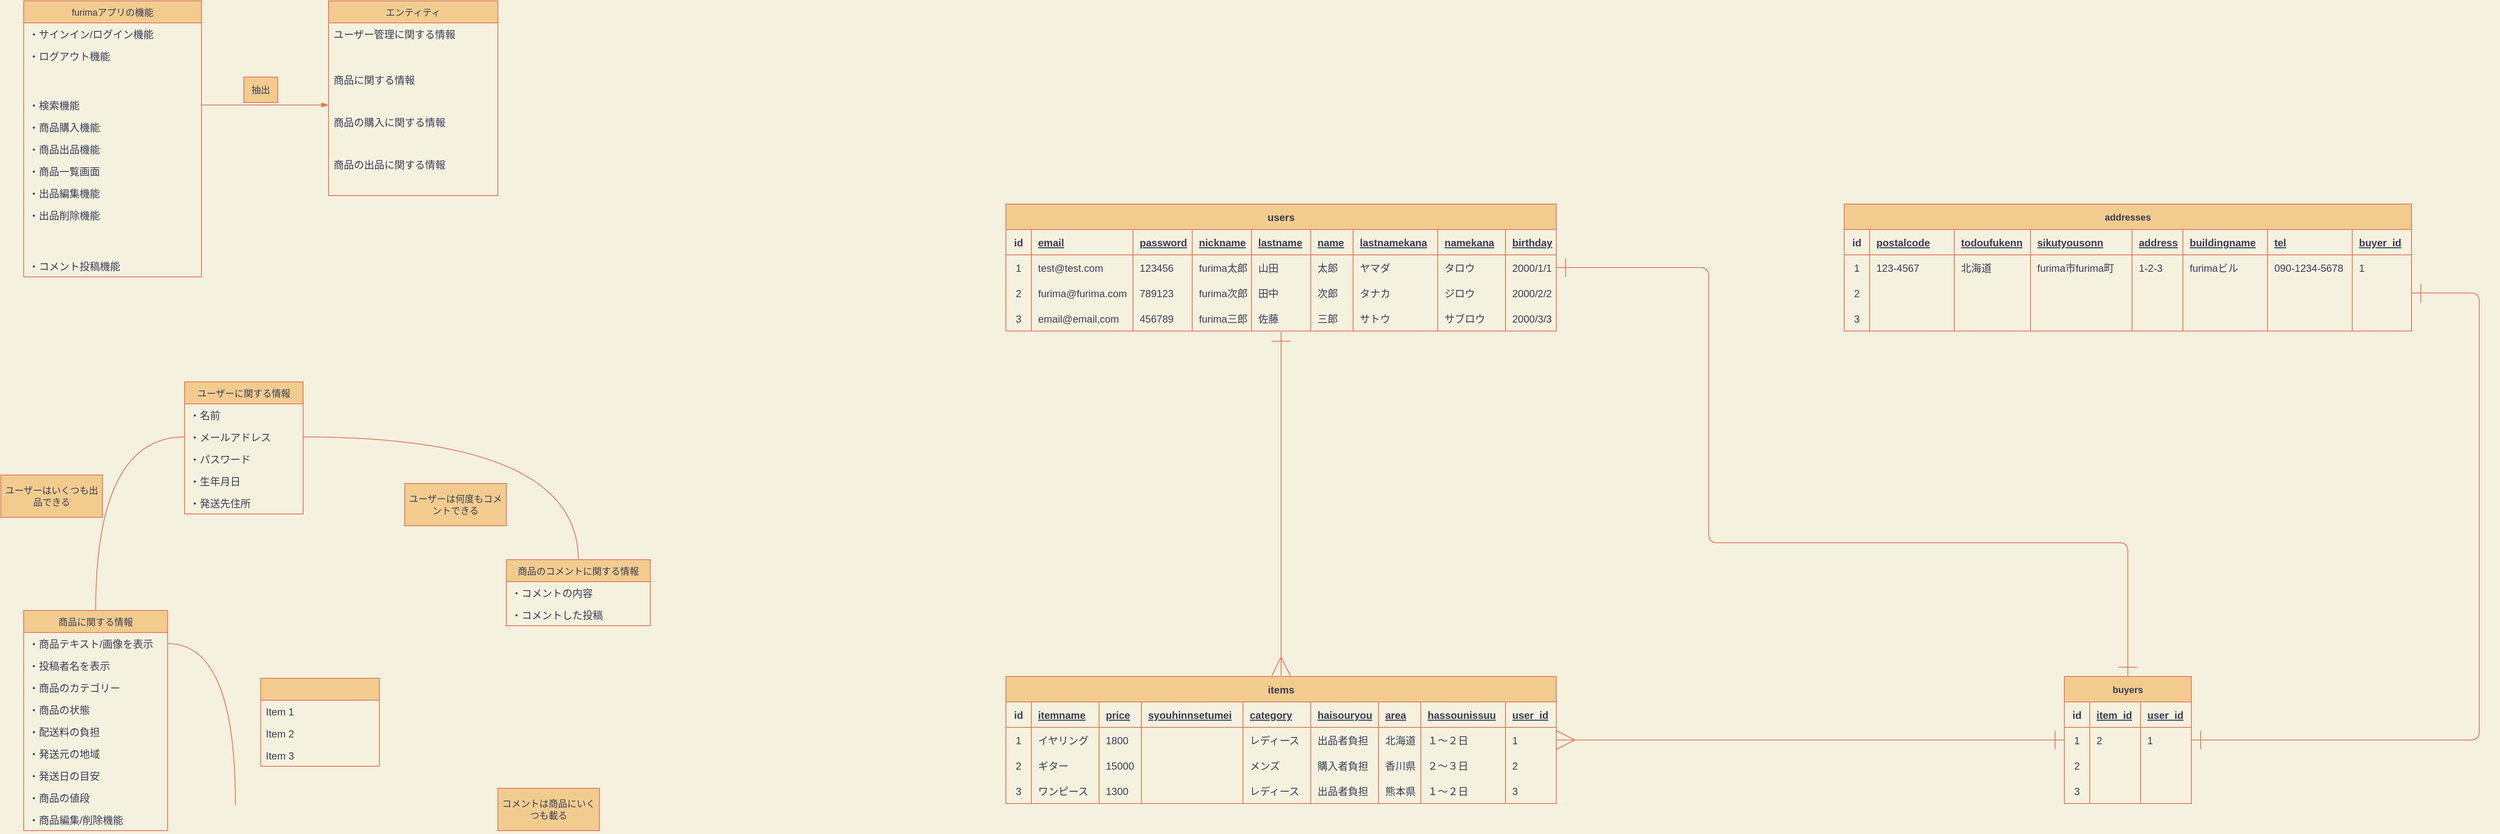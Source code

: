 <mxfile>
    <diagram id="GMYOWdjyb1xjXfim3LQC" name="ページ1">
        <mxGraphModel dx="3269" dy="1433" grid="1" gridSize="10" guides="1" tooltips="1" connect="1" arrows="1" fold="1" page="1" pageScale="1" pageWidth="827" pageHeight="1169" background="#F4F1DE" math="0" shadow="0">
            <root>
                <mxCell id="0"/>
                <mxCell id="1" parent="0"/>
                <mxCell id="230" style="edgeStyle=orthogonalEdgeStyle;rounded=0;orthogonalLoop=1;jettySize=auto;html=1;exitX=0.5;exitY=1;exitDx=0;exitDy=0;entryX=0.5;entryY=0;entryDx=0;entryDy=0;fontColor=#393C56;endArrow=ERmany;endFill=0;startArrow=ERone;startFill=0;endSize=20;startSize=20;strokeColor=#E07A5F;labelBackgroundColor=#F4F1DE;" edge="1" parent="1" source="27" target="77">
                    <mxGeometry relative="1" as="geometry"/>
                </mxCell>
                <mxCell id="27" value="users" style="shape=table;startSize=30;container=1;collapsible=1;childLayout=tableLayout;fixedRows=1;rowLines=0;fontStyle=1;align=center;resizeLast=1;strokeWidth=1;perimeterSpacing=1;rounded=0;shadow=0;sketch=0;fillColor=#F2CC8F;strokeColor=#E07A5F;fontColor=#393C56;" parent="1" vertex="1">
                    <mxGeometry x="360" y="280" width="650" height="150" as="geometry">
                        <mxRectangle x="20" y="70" width="60" height="30" as="alternateBounds"/>
                    </mxGeometry>
                </mxCell>
                <mxCell id="28" value="" style="shape=partialRectangle;collapsible=0;dropTarget=0;pointerEvents=0;fillColor=none;top=0;left=0;bottom=1;right=0;points=[[0,0.5],[1,0.5]];portConstraint=eastwest;strokeColor=#E07A5F;fontColor=#393C56;" parent="27" vertex="1">
                    <mxGeometry y="30" width="650" height="30" as="geometry"/>
                </mxCell>
                <mxCell id="29" value="id" style="shape=partialRectangle;connectable=0;fillColor=none;top=0;left=0;bottom=0;right=0;fontStyle=1;overflow=hidden;strokeColor=#E07A5F;fontColor=#393C56;" parent="28" vertex="1">
                    <mxGeometry width="30" height="30" as="geometry"/>
                </mxCell>
                <mxCell id="30" value="email" style="shape=partialRectangle;connectable=0;fillColor=none;top=0;left=0;bottom=0;right=0;align=left;spacingLeft=6;fontStyle=5;overflow=hidden;strokeColor=#E07A5F;fontColor=#393C56;" parent="28" vertex="1">
                    <mxGeometry x="30" width="120" height="30" as="geometry"/>
                </mxCell>
                <mxCell id="31" value="password" style="shape=partialRectangle;connectable=0;fillColor=none;top=0;left=0;bottom=0;right=0;align=left;spacingLeft=6;fontStyle=5;overflow=hidden;strokeColor=#E07A5F;fontColor=#393C56;" parent="28" vertex="1">
                    <mxGeometry x="150" width="70" height="30" as="geometry"/>
                </mxCell>
                <mxCell id="32" value="nickname" style="shape=partialRectangle;connectable=0;fillColor=none;top=0;left=0;bottom=0;right=0;align=left;spacingLeft=6;fontStyle=5;overflow=hidden;strokeColor=#E07A5F;fontColor=#393C56;" parent="28" vertex="1">
                    <mxGeometry x="220" width="70" height="30" as="geometry"/>
                </mxCell>
                <mxCell id="126" value="lastname" style="shape=partialRectangle;connectable=0;fillColor=none;top=0;left=0;bottom=0;right=0;align=left;spacingLeft=6;fontStyle=5;overflow=hidden;strokeColor=#E07A5F;fontColor=#393C56;" vertex="1" parent="28">
                    <mxGeometry x="290" width="70" height="30" as="geometry"/>
                </mxCell>
                <mxCell id="130" value="name" style="shape=partialRectangle;connectable=0;fillColor=none;top=0;left=0;bottom=0;right=0;align=left;spacingLeft=6;fontStyle=5;overflow=hidden;strokeColor=#E07A5F;fontColor=#393C56;" vertex="1" parent="28">
                    <mxGeometry x="360" width="50" height="30" as="geometry"/>
                </mxCell>
                <mxCell id="134" value="lastnamekana" style="shape=partialRectangle;connectable=0;fillColor=none;top=0;left=0;bottom=0;right=0;align=left;spacingLeft=6;fontStyle=5;overflow=hidden;strokeColor=#E07A5F;fontColor=#393C56;" vertex="1" parent="28">
                    <mxGeometry x="410" width="100" height="30" as="geometry"/>
                </mxCell>
                <mxCell id="138" value="namekana" style="shape=partialRectangle;connectable=0;fillColor=none;top=0;left=0;bottom=0;right=0;align=left;spacingLeft=6;fontStyle=5;overflow=hidden;strokeColor=#E07A5F;fontColor=#393C56;" vertex="1" parent="28">
                    <mxGeometry x="510" width="80" height="30" as="geometry"/>
                </mxCell>
                <mxCell id="142" value="birthday" style="shape=partialRectangle;connectable=0;fillColor=none;top=0;left=0;bottom=0;right=0;align=left;spacingLeft=6;fontStyle=5;overflow=hidden;strokeColor=#E07A5F;fontColor=#393C56;" vertex="1" parent="28">
                    <mxGeometry x="590" width="60" height="30" as="geometry"/>
                </mxCell>
                <mxCell id="33" value="" style="shape=partialRectangle;collapsible=0;dropTarget=0;pointerEvents=0;fillColor=none;top=0;left=0;bottom=0;right=0;points=[[0,0.5],[1,0.5]];portConstraint=eastwest;strokeColor=#E07A5F;fontColor=#393C56;" parent="27" vertex="1">
                    <mxGeometry y="60" width="650" height="30" as="geometry"/>
                </mxCell>
                <mxCell id="34" value="1" style="shape=partialRectangle;connectable=0;fillColor=none;top=0;left=0;bottom=0;right=0;editable=1;overflow=hidden;strokeColor=#E07A5F;fontColor=#393C56;" parent="33" vertex="1">
                    <mxGeometry width="30" height="30" as="geometry"/>
                </mxCell>
                <mxCell id="35" value="test@test.com" style="shape=partialRectangle;connectable=0;fillColor=none;top=0;left=0;bottom=0;right=0;align=left;spacingLeft=6;overflow=hidden;strokeColor=#E07A5F;fontColor=#393C56;" parent="33" vertex="1">
                    <mxGeometry x="30" width="120" height="30" as="geometry"/>
                </mxCell>
                <mxCell id="36" value="123456" style="shape=partialRectangle;connectable=0;fillColor=none;top=0;left=0;bottom=0;right=0;align=left;spacingLeft=6;overflow=hidden;strokeColor=#E07A5F;fontColor=#393C56;" parent="33" vertex="1">
                    <mxGeometry x="150" width="70" height="30" as="geometry"/>
                </mxCell>
                <mxCell id="37" value="furima太郎" style="shape=partialRectangle;connectable=0;fillColor=none;top=0;left=0;bottom=0;right=0;align=left;spacingLeft=6;overflow=hidden;strokeColor=#E07A5F;fontColor=#393C56;" parent="33" vertex="1">
                    <mxGeometry x="220" width="70" height="30" as="geometry"/>
                </mxCell>
                <mxCell id="127" value="山田" style="shape=partialRectangle;connectable=0;fillColor=none;top=0;left=0;bottom=0;right=0;align=left;spacingLeft=6;overflow=hidden;strokeColor=#E07A5F;fontColor=#393C56;" vertex="1" parent="33">
                    <mxGeometry x="290" width="70" height="30" as="geometry"/>
                </mxCell>
                <mxCell id="131" value="太郎" style="shape=partialRectangle;connectable=0;fillColor=none;top=0;left=0;bottom=0;right=0;align=left;spacingLeft=6;overflow=hidden;strokeColor=#E07A5F;fontColor=#393C56;" vertex="1" parent="33">
                    <mxGeometry x="360" width="50" height="30" as="geometry"/>
                </mxCell>
                <mxCell id="135" value="ヤマダ" style="shape=partialRectangle;connectable=0;fillColor=none;top=0;left=0;bottom=0;right=0;align=left;spacingLeft=6;overflow=hidden;strokeColor=#E07A5F;fontColor=#393C56;" vertex="1" parent="33">
                    <mxGeometry x="410" width="100" height="30" as="geometry"/>
                </mxCell>
                <mxCell id="139" value="タロウ" style="shape=partialRectangle;connectable=0;fillColor=none;top=0;left=0;bottom=0;right=0;align=left;spacingLeft=6;overflow=hidden;strokeColor=#E07A5F;fontColor=#393C56;" vertex="1" parent="33">
                    <mxGeometry x="510" width="80" height="30" as="geometry"/>
                </mxCell>
                <mxCell id="143" value="2000/1/1" style="shape=partialRectangle;connectable=0;fillColor=none;top=0;left=0;bottom=0;right=0;align=left;spacingLeft=6;overflow=hidden;strokeColor=#E07A5F;fontColor=#393C56;" vertex="1" parent="33">
                    <mxGeometry x="590" width="60" height="30" as="geometry"/>
                </mxCell>
                <mxCell id="38" value="" style="shape=partialRectangle;collapsible=0;dropTarget=0;pointerEvents=0;fillColor=none;top=0;left=0;bottom=0;right=0;points=[[0,0.5],[1,0.5]];portConstraint=eastwest;strokeColor=#E07A5F;fontColor=#393C56;" parent="27" vertex="1">
                    <mxGeometry y="90" width="650" height="30" as="geometry"/>
                </mxCell>
                <mxCell id="39" value="2" style="shape=partialRectangle;connectable=0;fillColor=none;top=0;left=0;bottom=0;right=0;editable=1;overflow=hidden;strokeColor=#E07A5F;fontColor=#393C56;" parent="38" vertex="1">
                    <mxGeometry width="30" height="30" as="geometry"/>
                </mxCell>
                <mxCell id="40" value="furima@furima.com" style="shape=partialRectangle;connectable=0;fillColor=none;top=0;left=0;bottom=0;right=0;align=left;spacingLeft=6;overflow=hidden;strokeColor=#E07A5F;fontColor=#393C56;" parent="38" vertex="1">
                    <mxGeometry x="30" width="120" height="30" as="geometry"/>
                </mxCell>
                <mxCell id="41" value="789123" style="shape=partialRectangle;connectable=0;fillColor=none;top=0;left=0;bottom=0;right=0;align=left;spacingLeft=6;overflow=hidden;strokeColor=#E07A5F;fontColor=#393C56;" parent="38" vertex="1">
                    <mxGeometry x="150" width="70" height="30" as="geometry"/>
                </mxCell>
                <mxCell id="42" value="furima次郎" style="shape=partialRectangle;connectable=0;fillColor=none;top=0;left=0;bottom=0;right=0;align=left;spacingLeft=6;overflow=hidden;strokeColor=#E07A5F;fontColor=#393C56;" parent="38" vertex="1">
                    <mxGeometry x="220" width="70" height="30" as="geometry"/>
                </mxCell>
                <mxCell id="128" value="田中" style="shape=partialRectangle;connectable=0;fillColor=none;top=0;left=0;bottom=0;right=0;align=left;spacingLeft=6;overflow=hidden;strokeColor=#E07A5F;fontColor=#393C56;" vertex="1" parent="38">
                    <mxGeometry x="290" width="70" height="30" as="geometry"/>
                </mxCell>
                <mxCell id="132" value="次郎" style="shape=partialRectangle;connectable=0;fillColor=none;top=0;left=0;bottom=0;right=0;align=left;spacingLeft=6;overflow=hidden;strokeColor=#E07A5F;fontColor=#393C56;" vertex="1" parent="38">
                    <mxGeometry x="360" width="50" height="30" as="geometry"/>
                </mxCell>
                <mxCell id="136" value="タナカ" style="shape=partialRectangle;connectable=0;fillColor=none;top=0;left=0;bottom=0;right=0;align=left;spacingLeft=6;overflow=hidden;strokeColor=#E07A5F;fontColor=#393C56;" vertex="1" parent="38">
                    <mxGeometry x="410" width="100" height="30" as="geometry"/>
                </mxCell>
                <mxCell id="140" value="ジロウ" style="shape=partialRectangle;connectable=0;fillColor=none;top=0;left=0;bottom=0;right=0;align=left;spacingLeft=6;overflow=hidden;strokeColor=#E07A5F;fontColor=#393C56;" vertex="1" parent="38">
                    <mxGeometry x="510" width="80" height="30" as="geometry"/>
                </mxCell>
                <mxCell id="144" value="2000/2/2" style="shape=partialRectangle;connectable=0;fillColor=none;top=0;left=0;bottom=0;right=0;align=left;spacingLeft=6;overflow=hidden;strokeColor=#E07A5F;fontColor=#393C56;" vertex="1" parent="38">
                    <mxGeometry x="590" width="60" height="30" as="geometry"/>
                </mxCell>
                <mxCell id="43" value="" style="shape=partialRectangle;collapsible=0;dropTarget=0;pointerEvents=0;fillColor=none;top=0;left=0;bottom=0;right=0;points=[[0,0.5],[1,0.5]];portConstraint=eastwest;strokeColor=#E07A5F;fontColor=#393C56;" parent="27" vertex="1">
                    <mxGeometry y="120" width="650" height="30" as="geometry"/>
                </mxCell>
                <mxCell id="44" value="3" style="shape=partialRectangle;connectable=0;fillColor=none;top=0;left=0;bottom=0;right=0;editable=1;overflow=hidden;strokeColor=#E07A5F;fontColor=#393C56;" parent="43" vertex="1">
                    <mxGeometry width="30" height="30" as="geometry"/>
                </mxCell>
                <mxCell id="45" value="email@email,com" style="shape=partialRectangle;connectable=0;fillColor=none;top=0;left=0;bottom=0;right=0;align=left;spacingLeft=6;overflow=hidden;strokeColor=#E07A5F;fontColor=#393C56;" parent="43" vertex="1">
                    <mxGeometry x="30" width="120" height="30" as="geometry"/>
                </mxCell>
                <mxCell id="46" value="456789" style="shape=partialRectangle;connectable=0;fillColor=none;top=0;left=0;bottom=0;right=0;align=left;spacingLeft=6;overflow=hidden;strokeColor=#E07A5F;fontColor=#393C56;" parent="43" vertex="1">
                    <mxGeometry x="150" width="70" height="30" as="geometry"/>
                </mxCell>
                <mxCell id="47" value="furima三郎" style="shape=partialRectangle;connectable=0;fillColor=none;top=0;left=0;bottom=0;right=0;align=left;spacingLeft=6;overflow=hidden;strokeColor=#E07A5F;fontColor=#393C56;" parent="43" vertex="1">
                    <mxGeometry x="220" width="70" height="30" as="geometry"/>
                </mxCell>
                <mxCell id="129" value="佐藤" style="shape=partialRectangle;connectable=0;fillColor=none;top=0;left=0;bottom=0;right=0;align=left;spacingLeft=6;overflow=hidden;strokeColor=#E07A5F;fontColor=#393C56;" vertex="1" parent="43">
                    <mxGeometry x="290" width="70" height="30" as="geometry"/>
                </mxCell>
                <mxCell id="133" value="三郎" style="shape=partialRectangle;connectable=0;fillColor=none;top=0;left=0;bottom=0;right=0;align=left;spacingLeft=6;overflow=hidden;strokeColor=#E07A5F;fontColor=#393C56;" vertex="1" parent="43">
                    <mxGeometry x="360" width="50" height="30" as="geometry"/>
                </mxCell>
                <mxCell id="137" value="サトウ" style="shape=partialRectangle;connectable=0;fillColor=none;top=0;left=0;bottom=0;right=0;align=left;spacingLeft=6;overflow=hidden;strokeColor=#E07A5F;fontColor=#393C56;" vertex="1" parent="43">
                    <mxGeometry x="410" width="100" height="30" as="geometry"/>
                </mxCell>
                <mxCell id="141" value="サブロウ" style="shape=partialRectangle;connectable=0;fillColor=none;top=0;left=0;bottom=0;right=0;align=left;spacingLeft=6;overflow=hidden;strokeColor=#E07A5F;fontColor=#393C56;" vertex="1" parent="43">
                    <mxGeometry x="510" width="80" height="30" as="geometry"/>
                </mxCell>
                <mxCell id="145" value="2000/3/3" style="shape=partialRectangle;connectable=0;fillColor=none;top=0;left=0;bottom=0;right=0;align=left;spacingLeft=6;overflow=hidden;strokeColor=#E07A5F;fontColor=#393C56;" vertex="1" parent="43">
                    <mxGeometry x="590" width="60" height="30" as="geometry"/>
                </mxCell>
                <mxCell id="77" value="items" style="shape=table;startSize=30;container=1;collapsible=1;childLayout=tableLayout;fixedRows=1;rowLines=0;fontStyle=1;align=center;resizeLast=1;strokeWidth=1;perimeterSpacing=1;rounded=0;shadow=0;sketch=0;fillColor=#F2CC8F;strokeColor=#E07A5F;fontColor=#393C56;" parent="1" vertex="1">
                    <mxGeometry x="360" y="838" width="650" height="150" as="geometry">
                        <mxRectangle x="20" y="70" width="60" height="30" as="alternateBounds"/>
                    </mxGeometry>
                </mxCell>
                <mxCell id="78" value="" style="shape=partialRectangle;collapsible=0;dropTarget=0;pointerEvents=0;fillColor=none;top=0;left=0;bottom=1;right=0;points=[[0,0.5],[1,0.5]];portConstraint=eastwest;strokeColor=#E07A5F;fontColor=#393C56;" parent="77" vertex="1">
                    <mxGeometry y="30" width="650" height="30" as="geometry"/>
                </mxCell>
                <mxCell id="79" value="id" style="shape=partialRectangle;connectable=0;fillColor=none;top=0;left=0;bottom=0;right=0;fontStyle=1;overflow=hidden;strokeColor=#E07A5F;fontColor=#393C56;" parent="78" vertex="1">
                    <mxGeometry width="30" height="30" as="geometry"/>
                </mxCell>
                <mxCell id="157" value="itemname" style="shape=partialRectangle;connectable=0;fillColor=none;top=0;left=0;bottom=0;right=0;align=left;spacingLeft=6;fontStyle=5;overflow=hidden;strokeColor=#E07A5F;fontColor=#393C56;" vertex="1" parent="78">
                    <mxGeometry x="30" width="80" height="30" as="geometry"/>
                </mxCell>
                <mxCell id="165" value="price" style="shape=partialRectangle;connectable=0;fillColor=none;top=0;left=0;bottom=0;right=0;align=left;spacingLeft=6;fontStyle=5;overflow=hidden;strokeColor=#E07A5F;fontColor=#393C56;" vertex="1" parent="78">
                    <mxGeometry x="110" width="50" height="30" as="geometry"/>
                </mxCell>
                <mxCell id="169" value="syouhinnsetumei" style="shape=partialRectangle;connectable=0;fillColor=none;top=0;left=0;bottom=0;right=0;align=left;spacingLeft=6;fontStyle=5;overflow=hidden;strokeColor=#E07A5F;fontColor=#393C56;" vertex="1" parent="78">
                    <mxGeometry x="160" width="120" height="30" as="geometry"/>
                </mxCell>
                <mxCell id="80" value="category" style="shape=partialRectangle;connectable=0;fillColor=none;top=0;left=0;bottom=0;right=0;align=left;spacingLeft=6;fontStyle=5;overflow=hidden;strokeColor=#E07A5F;fontColor=#393C56;" parent="78" vertex="1">
                    <mxGeometry x="280" width="80" height="30" as="geometry"/>
                </mxCell>
                <mxCell id="90" value="haisouryou" style="shape=partialRectangle;connectable=0;fillColor=none;top=0;left=0;bottom=0;right=0;align=left;spacingLeft=6;fontStyle=5;overflow=hidden;strokeColor=#E07A5F;fontColor=#393C56;" parent="78" vertex="1">
                    <mxGeometry x="360" width="80" height="30" as="geometry"/>
                </mxCell>
                <mxCell id="94" value="area" style="shape=partialRectangle;connectable=0;fillColor=none;top=0;left=0;bottom=0;right=0;align=left;spacingLeft=6;fontStyle=5;overflow=hidden;strokeColor=#E07A5F;fontColor=#393C56;" parent="78" vertex="1">
                    <mxGeometry x="440" width="50" height="30" as="geometry"/>
                </mxCell>
                <mxCell id="106" value="hassounissuu" style="shape=partialRectangle;connectable=0;fillColor=none;top=0;left=0;bottom=0;right=0;align=left;spacingLeft=6;fontStyle=5;overflow=hidden;strokeColor=#E07A5F;fontColor=#393C56;" parent="78" vertex="1">
                    <mxGeometry x="490" width="100" height="30" as="geometry"/>
                </mxCell>
                <mxCell id="Ll4nJS0rwwSjkLQlO2N2-256" value="user_id" style="shape=partialRectangle;connectable=0;fillColor=none;top=0;left=0;bottom=0;right=0;align=left;spacingLeft=6;fontStyle=5;overflow=hidden;strokeColor=#E07A5F;fontColor=#393C56;" parent="78" vertex="1">
                    <mxGeometry x="590" width="60" height="30" as="geometry"/>
                </mxCell>
                <mxCell id="81" value="" style="shape=partialRectangle;collapsible=0;dropTarget=0;pointerEvents=0;fillColor=none;top=0;left=0;bottom=0;right=0;points=[[0,0.5],[1,0.5]];portConstraint=eastwest;strokeColor=#E07A5F;fontColor=#393C56;" parent="77" vertex="1">
                    <mxGeometry y="60" width="650" height="30" as="geometry"/>
                </mxCell>
                <mxCell id="82" value="1" style="shape=partialRectangle;connectable=0;fillColor=none;top=0;left=0;bottom=0;right=0;editable=1;overflow=hidden;strokeColor=#E07A5F;fontColor=#393C56;" parent="81" vertex="1">
                    <mxGeometry width="30" height="30" as="geometry"/>
                </mxCell>
                <mxCell id="158" value="イヤリング" style="shape=partialRectangle;connectable=0;fillColor=none;top=0;left=0;bottom=0;right=0;align=left;spacingLeft=6;overflow=hidden;strokeColor=#E07A5F;fontColor=#393C56;" vertex="1" parent="81">
                    <mxGeometry x="30" width="80" height="30" as="geometry"/>
                </mxCell>
                <mxCell id="166" value="1800" style="shape=partialRectangle;connectable=0;fillColor=none;top=0;left=0;bottom=0;right=0;align=left;spacingLeft=6;overflow=hidden;strokeColor=#E07A5F;fontColor=#393C56;" vertex="1" parent="81">
                    <mxGeometry x="110" width="50" height="30" as="geometry"/>
                </mxCell>
                <mxCell id="170" style="shape=partialRectangle;connectable=0;fillColor=none;top=0;left=0;bottom=0;right=0;align=left;spacingLeft=6;overflow=hidden;strokeColor=#E07A5F;fontColor=#393C56;" vertex="1" parent="81">
                    <mxGeometry x="160" width="120" height="30" as="geometry"/>
                </mxCell>
                <mxCell id="83" value="レディース" style="shape=partialRectangle;connectable=0;fillColor=none;top=0;left=0;bottom=0;right=0;align=left;spacingLeft=6;overflow=hidden;strokeColor=#E07A5F;fontColor=#393C56;" parent="81" vertex="1">
                    <mxGeometry x="280" width="80" height="30" as="geometry"/>
                </mxCell>
                <mxCell id="91" value="出品者負担" style="shape=partialRectangle;connectable=0;fillColor=none;top=0;left=0;bottom=0;right=0;align=left;spacingLeft=6;overflow=hidden;strokeColor=#E07A5F;fontColor=#393C56;" parent="81" vertex="1">
                    <mxGeometry x="360" width="80" height="30" as="geometry"/>
                </mxCell>
                <mxCell id="95" value="北海道" style="shape=partialRectangle;connectable=0;fillColor=none;top=0;left=0;bottom=0;right=0;align=left;spacingLeft=6;overflow=hidden;strokeColor=#E07A5F;fontColor=#393C56;" parent="81" vertex="1">
                    <mxGeometry x="440" width="50" height="30" as="geometry"/>
                </mxCell>
                <mxCell id="107" value="１〜２日" style="shape=partialRectangle;connectable=0;fillColor=none;top=0;left=0;bottom=0;right=0;align=left;spacingLeft=6;overflow=hidden;strokeColor=#E07A5F;fontColor=#393C56;" parent="81" vertex="1">
                    <mxGeometry x="490" width="100" height="30" as="geometry"/>
                </mxCell>
                <mxCell id="Ll4nJS0rwwSjkLQlO2N2-257" value="1" style="shape=partialRectangle;connectable=0;fillColor=none;top=0;left=0;bottom=0;right=0;align=left;spacingLeft=6;overflow=hidden;strokeColor=#E07A5F;fontColor=#393C56;" parent="81" vertex="1">
                    <mxGeometry x="590" width="60" height="30" as="geometry"/>
                </mxCell>
                <mxCell id="84" value="" style="shape=partialRectangle;collapsible=0;dropTarget=0;pointerEvents=0;fillColor=none;top=0;left=0;bottom=0;right=0;points=[[0,0.5],[1,0.5]];portConstraint=eastwest;strokeColor=#E07A5F;fontColor=#393C56;" parent="77" vertex="1">
                    <mxGeometry y="90" width="650" height="30" as="geometry"/>
                </mxCell>
                <mxCell id="85" value="2" style="shape=partialRectangle;connectable=0;fillColor=none;top=0;left=0;bottom=0;right=0;editable=1;overflow=hidden;strokeColor=#E07A5F;fontColor=#393C56;" parent="84" vertex="1">
                    <mxGeometry width="30" height="30" as="geometry"/>
                </mxCell>
                <mxCell id="159" value="ギター" style="shape=partialRectangle;connectable=0;fillColor=none;top=0;left=0;bottom=0;right=0;align=left;spacingLeft=6;overflow=hidden;strokeColor=#E07A5F;fontColor=#393C56;" vertex="1" parent="84">
                    <mxGeometry x="30" width="80" height="30" as="geometry"/>
                </mxCell>
                <mxCell id="167" value="15000" style="shape=partialRectangle;connectable=0;fillColor=none;top=0;left=0;bottom=0;right=0;align=left;spacingLeft=6;overflow=hidden;strokeColor=#E07A5F;fontColor=#393C56;" vertex="1" parent="84">
                    <mxGeometry x="110" width="50" height="30" as="geometry"/>
                </mxCell>
                <mxCell id="171" style="shape=partialRectangle;connectable=0;fillColor=none;top=0;left=0;bottom=0;right=0;align=left;spacingLeft=6;overflow=hidden;strokeColor=#E07A5F;fontColor=#393C56;" vertex="1" parent="84">
                    <mxGeometry x="160" width="120" height="30" as="geometry"/>
                </mxCell>
                <mxCell id="86" value="メンズ" style="shape=partialRectangle;connectable=0;fillColor=none;top=0;left=0;bottom=0;right=0;align=left;spacingLeft=6;overflow=hidden;strokeColor=#E07A5F;fontColor=#393C56;" parent="84" vertex="1">
                    <mxGeometry x="280" width="80" height="30" as="geometry"/>
                </mxCell>
                <mxCell id="92" value="購入者負担" style="shape=partialRectangle;connectable=0;fillColor=none;top=0;left=0;bottom=0;right=0;align=left;spacingLeft=6;overflow=hidden;strokeColor=#E07A5F;fontColor=#393C56;" parent="84" vertex="1">
                    <mxGeometry x="360" width="80" height="30" as="geometry"/>
                </mxCell>
                <mxCell id="96" value="香川県" style="shape=partialRectangle;connectable=0;fillColor=none;top=0;left=0;bottom=0;right=0;align=left;spacingLeft=6;overflow=hidden;strokeColor=#E07A5F;fontColor=#393C56;" parent="84" vertex="1">
                    <mxGeometry x="440" width="50" height="30" as="geometry"/>
                </mxCell>
                <mxCell id="108" value="２〜３日" style="shape=partialRectangle;connectable=0;fillColor=none;top=0;left=0;bottom=0;right=0;align=left;spacingLeft=6;overflow=hidden;strokeColor=#E07A5F;fontColor=#393C56;" parent="84" vertex="1">
                    <mxGeometry x="490" width="100" height="30" as="geometry"/>
                </mxCell>
                <mxCell id="Ll4nJS0rwwSjkLQlO2N2-258" value="2" style="shape=partialRectangle;connectable=0;fillColor=none;top=0;left=0;bottom=0;right=0;align=left;spacingLeft=6;overflow=hidden;strokeColor=#E07A5F;fontColor=#393C56;" parent="84" vertex="1">
                    <mxGeometry x="590" width="60" height="30" as="geometry"/>
                </mxCell>
                <mxCell id="87" value="" style="shape=partialRectangle;collapsible=0;dropTarget=0;pointerEvents=0;fillColor=none;top=0;left=0;bottom=0;right=0;points=[[0,0.5],[1,0.5]];portConstraint=eastwest;strokeColor=#E07A5F;fontColor=#393C56;" parent="77" vertex="1">
                    <mxGeometry y="120" width="650" height="30" as="geometry"/>
                </mxCell>
                <mxCell id="88" value="3" style="shape=partialRectangle;connectable=0;fillColor=none;top=0;left=0;bottom=0;right=0;editable=1;overflow=hidden;strokeColor=#E07A5F;fontColor=#393C56;" parent="87" vertex="1">
                    <mxGeometry width="30" height="30" as="geometry"/>
                </mxCell>
                <mxCell id="160" value="ワンピース" style="shape=partialRectangle;connectable=0;fillColor=none;top=0;left=0;bottom=0;right=0;align=left;spacingLeft=6;overflow=hidden;strokeColor=#E07A5F;fontColor=#393C56;" vertex="1" parent="87">
                    <mxGeometry x="30" width="80" height="30" as="geometry"/>
                </mxCell>
                <mxCell id="168" value="1300" style="shape=partialRectangle;connectable=0;fillColor=none;top=0;left=0;bottom=0;right=0;align=left;spacingLeft=6;overflow=hidden;strokeColor=#E07A5F;fontColor=#393C56;" vertex="1" parent="87">
                    <mxGeometry x="110" width="50" height="30" as="geometry"/>
                </mxCell>
                <mxCell id="172" style="shape=partialRectangle;connectable=0;fillColor=none;top=0;left=0;bottom=0;right=0;align=left;spacingLeft=6;overflow=hidden;strokeColor=#E07A5F;fontColor=#393C56;" vertex="1" parent="87">
                    <mxGeometry x="160" width="120" height="30" as="geometry"/>
                </mxCell>
                <mxCell id="89" value="レディース" style="shape=partialRectangle;connectable=0;fillColor=none;top=0;left=0;bottom=0;right=0;align=left;spacingLeft=6;overflow=hidden;strokeColor=#E07A5F;fontColor=#393C56;" parent="87" vertex="1">
                    <mxGeometry x="280" width="80" height="30" as="geometry"/>
                </mxCell>
                <mxCell id="93" value="出品者負担" style="shape=partialRectangle;connectable=0;fillColor=none;top=0;left=0;bottom=0;right=0;align=left;spacingLeft=6;overflow=hidden;strokeColor=#E07A5F;fontColor=#393C56;" parent="87" vertex="1">
                    <mxGeometry x="360" width="80" height="30" as="geometry"/>
                </mxCell>
                <mxCell id="97" value="熊本県" style="shape=partialRectangle;connectable=0;fillColor=none;top=0;left=0;bottom=0;right=0;align=left;spacingLeft=6;overflow=hidden;strokeColor=#E07A5F;fontColor=#393C56;" parent="87" vertex="1">
                    <mxGeometry x="440" width="50" height="30" as="geometry"/>
                </mxCell>
                <mxCell id="109" value="１〜２日" style="shape=partialRectangle;connectable=0;fillColor=none;top=0;left=0;bottom=0;right=0;align=left;spacingLeft=6;overflow=hidden;strokeColor=#E07A5F;fontColor=#393C56;" parent="87" vertex="1">
                    <mxGeometry x="490" width="100" height="30" as="geometry"/>
                </mxCell>
                <mxCell id="Ll4nJS0rwwSjkLQlO2N2-259" value="3" style="shape=partialRectangle;connectable=0;fillColor=none;top=0;left=0;bottom=0;right=0;align=left;spacingLeft=6;overflow=hidden;strokeColor=#E07A5F;fontColor=#393C56;" parent="87" vertex="1">
                    <mxGeometry x="590" width="60" height="30" as="geometry"/>
                </mxCell>
                <mxCell id="Ll4nJS0rwwSjkLQlO2N2-144" value="furimaアプリの機能" style="swimlane;fontStyle=0;childLayout=stackLayout;horizontal=1;startSize=26;horizontalStack=0;resizeParent=1;resizeParentMax=0;resizeLast=0;collapsible=1;marginBottom=0;shadow=0;fontSize=11;align=center;verticalAlign=middle;fillColor=#F2CC8F;strokeColor=#E07A5F;fontColor=#393C56;" parent="1" vertex="1">
                    <mxGeometry x="-800" y="40" width="210" height="326" as="geometry"/>
                </mxCell>
                <mxCell id="Ll4nJS0rwwSjkLQlO2N2-145" value="・サインイン/ログイン機能" style="text;strokeColor=none;fillColor=none;align=left;verticalAlign=top;spacingLeft=4;spacingRight=4;overflow=hidden;rotatable=0;points=[[0,0.5],[1,0.5]];portConstraint=eastwest;fontColor=#393C56;" parent="Ll4nJS0rwwSjkLQlO2N2-144" vertex="1">
                    <mxGeometry y="26" width="210" height="26" as="geometry"/>
                </mxCell>
                <mxCell id="Ll4nJS0rwwSjkLQlO2N2-146" value="・ログアウト機能" style="text;strokeColor=none;fillColor=none;align=left;verticalAlign=top;spacingLeft=4;spacingRight=4;overflow=hidden;rotatable=0;points=[[0,0.5],[1,0.5]];portConstraint=eastwest;fontColor=#393C56;" parent="Ll4nJS0rwwSjkLQlO2N2-144" vertex="1">
                    <mxGeometry y="52" width="210" height="58" as="geometry"/>
                </mxCell>
                <mxCell id="Ll4nJS0rwwSjkLQlO2N2-147" value="・検索機能" style="text;strokeColor=none;fillColor=none;align=left;verticalAlign=top;spacingLeft=4;spacingRight=4;overflow=hidden;rotatable=0;points=[[0,0.5],[1,0.5]];portConstraint=eastwest;fontColor=#393C56;" parent="Ll4nJS0rwwSjkLQlO2N2-144" vertex="1">
                    <mxGeometry y="110" width="210" height="26" as="geometry"/>
                </mxCell>
                <mxCell id="Ll4nJS0rwwSjkLQlO2N2-148" value="・商品購入機能" style="text;strokeColor=none;fillColor=none;align=left;verticalAlign=top;spacingLeft=4;spacingRight=4;overflow=hidden;rotatable=0;points=[[0,0.5],[1,0.5]];portConstraint=eastwest;fontColor=#393C56;" parent="Ll4nJS0rwwSjkLQlO2N2-144" vertex="1">
                    <mxGeometry y="136" width="210" height="26" as="geometry"/>
                </mxCell>
                <mxCell id="Ll4nJS0rwwSjkLQlO2N2-149" value="・商品出品機能" style="text;strokeColor=none;fillColor=none;align=left;verticalAlign=top;spacingLeft=4;spacingRight=4;overflow=hidden;rotatable=0;points=[[0,0.5],[1,0.5]];portConstraint=eastwest;fontColor=#393C56;" parent="Ll4nJS0rwwSjkLQlO2N2-144" vertex="1">
                    <mxGeometry y="162" width="210" height="26" as="geometry"/>
                </mxCell>
                <mxCell id="Ll4nJS0rwwSjkLQlO2N2-150" value="・商品一覧画面" style="text;strokeColor=none;fillColor=none;align=left;verticalAlign=top;spacingLeft=4;spacingRight=4;overflow=hidden;rotatable=0;points=[[0,0.5],[1,0.5]];portConstraint=eastwest;fontColor=#393C56;" parent="Ll4nJS0rwwSjkLQlO2N2-144" vertex="1">
                    <mxGeometry y="188" width="210" height="26" as="geometry"/>
                </mxCell>
                <mxCell id="Ll4nJS0rwwSjkLQlO2N2-151" value="・出品編集機能" style="text;strokeColor=none;fillColor=none;align=left;verticalAlign=top;spacingLeft=4;spacingRight=4;overflow=hidden;rotatable=0;points=[[0,0.5],[1,0.5]];portConstraint=eastwest;fontColor=#393C56;" parent="Ll4nJS0rwwSjkLQlO2N2-144" vertex="1">
                    <mxGeometry y="214" width="210" height="26" as="geometry"/>
                </mxCell>
                <mxCell id="Ll4nJS0rwwSjkLQlO2N2-154" value="・出品削除機能" style="text;strokeColor=none;fillColor=none;align=left;verticalAlign=top;spacingLeft=4;spacingRight=4;overflow=hidden;rotatable=0;points=[[0,0.5],[1,0.5]];portConstraint=eastwest;fontColor=#393C56;" parent="Ll4nJS0rwwSjkLQlO2N2-144" vertex="1">
                    <mxGeometry y="240" width="210" height="60" as="geometry"/>
                </mxCell>
                <mxCell id="Ll4nJS0rwwSjkLQlO2N2-161" value="・コメント投稿機能" style="text;strokeColor=none;fillColor=none;align=left;verticalAlign=top;spacingLeft=4;spacingRight=4;overflow=hidden;rotatable=0;points=[[0,0.5],[1,0.5]];portConstraint=eastwest;fontColor=#393C56;" parent="Ll4nJS0rwwSjkLQlO2N2-144" vertex="1">
                    <mxGeometry y="300" width="210" height="26" as="geometry"/>
                </mxCell>
                <mxCell id="Ll4nJS0rwwSjkLQlO2N2-166" value="エンティティ" style="swimlane;fontStyle=0;childLayout=stackLayout;horizontal=1;startSize=26;horizontalStack=0;resizeParent=1;resizeParentMax=0;resizeLast=0;collapsible=1;marginBottom=0;shadow=0;fontSize=11;align=center;verticalAlign=middle;fillColor=#F2CC8F;strokeColor=#E07A5F;fontColor=#393C56;" parent="1" vertex="1">
                    <mxGeometry x="-440" y="40" width="200" height="230" as="geometry"/>
                </mxCell>
                <mxCell id="Ll4nJS0rwwSjkLQlO2N2-168" value="ユーザー管理に関する情報" style="text;strokeColor=none;fillColor=none;align=left;verticalAlign=top;spacingLeft=4;spacingRight=4;overflow=hidden;rotatable=0;points=[[0,0.5],[1,0.5]];portConstraint=eastwest;fontColor=#393C56;" parent="Ll4nJS0rwwSjkLQlO2N2-166" vertex="1">
                    <mxGeometry y="26" width="200" height="54" as="geometry"/>
                </mxCell>
                <mxCell id="Ll4nJS0rwwSjkLQlO2N2-169" value="商品に関する情報" style="text;strokeColor=none;fillColor=none;align=left;verticalAlign=top;spacingLeft=4;spacingRight=4;overflow=hidden;rotatable=0;points=[[0,0.5],[1,0.5]];portConstraint=eastwest;fontColor=#393C56;" parent="Ll4nJS0rwwSjkLQlO2N2-166" vertex="1">
                    <mxGeometry y="80" width="200" height="50" as="geometry"/>
                </mxCell>
                <mxCell id="Ll4nJS0rwwSjkLQlO2N2-171" value="商品の購入に関する情報" style="text;strokeColor=none;fillColor=none;align=left;verticalAlign=top;spacingLeft=4;spacingRight=4;overflow=hidden;rotatable=0;points=[[0,0.5],[1,0.5]];portConstraint=eastwest;fontColor=#393C56;" parent="Ll4nJS0rwwSjkLQlO2N2-166" vertex="1">
                    <mxGeometry y="130" width="200" height="50" as="geometry"/>
                </mxCell>
                <mxCell id="Ll4nJS0rwwSjkLQlO2N2-320" value="商品の出品に関する情報" style="text;strokeColor=none;fillColor=none;align=left;verticalAlign=top;spacingLeft=4;spacingRight=4;overflow=hidden;rotatable=0;points=[[0,0.5],[1,0.5]];portConstraint=eastwest;fontColor=#393C56;" parent="Ll4nJS0rwwSjkLQlO2N2-166" vertex="1">
                    <mxGeometry y="180" width="200" height="50" as="geometry"/>
                </mxCell>
                <mxCell id="Ll4nJS0rwwSjkLQlO2N2-173" value="抽出" style="rounded=0;whiteSpace=wrap;html=1;shadow=0;fontSize=11;align=center;verticalAlign=middle;fillColor=#F2CC8F;strokeColor=#E07A5F;fontColor=#393C56;" parent="1" vertex="1">
                    <mxGeometry x="-540" y="130" width="40" height="30" as="geometry"/>
                </mxCell>
                <mxCell id="Ll4nJS0rwwSjkLQlO2N2-177" style="edgeStyle=orthogonalEdgeStyle;curved=1;orthogonalLoop=1;jettySize=auto;html=1;exitX=1;exitY=0.5;exitDx=0;exitDy=0;fontSize=11;startArrow=none;startFill=0;endArrow=blockThin;endFill=1;targetPerimeterSpacing=0;strokeWidth=1;strokeColor=#E07A5F;fontColor=#393C56;labelBackgroundColor=#F4F1DE;" parent="1" source="Ll4nJS0rwwSjkLQlO2N2-147" edge="1">
                    <mxGeometry relative="1" as="geometry">
                        <mxPoint x="-440" y="163" as="targetPoint"/>
                    </mxGeometry>
                </mxCell>
                <mxCell id="Ll4nJS0rwwSjkLQlO2N2-178" value="ユーザーに関する情報" style="swimlane;fontStyle=0;childLayout=stackLayout;horizontal=1;startSize=26;horizontalStack=0;resizeParent=1;resizeParentMax=0;resizeLast=0;collapsible=1;marginBottom=0;shadow=0;fontSize=11;align=center;verticalAlign=middle;fillColor=#F2CC8F;strokeColor=#E07A5F;fontColor=#393C56;" parent="1" vertex="1">
                    <mxGeometry x="-610" y="490" width="140" height="156" as="geometry"/>
                </mxCell>
                <mxCell id="Ll4nJS0rwwSjkLQlO2N2-179" value="・名前" style="text;strokeColor=none;fillColor=none;align=left;verticalAlign=top;spacingLeft=4;spacingRight=4;overflow=hidden;rotatable=0;points=[[0,0.5],[1,0.5]];portConstraint=eastwest;fontColor=#393C56;" parent="Ll4nJS0rwwSjkLQlO2N2-178" vertex="1">
                    <mxGeometry y="26" width="140" height="26" as="geometry"/>
                </mxCell>
                <mxCell id="Ll4nJS0rwwSjkLQlO2N2-180" value="・メールアドレス" style="text;strokeColor=none;fillColor=none;align=left;verticalAlign=top;spacingLeft=4;spacingRight=4;overflow=hidden;rotatable=0;points=[[0,0.5],[1,0.5]];portConstraint=eastwest;fontColor=#393C56;" parent="Ll4nJS0rwwSjkLQlO2N2-178" vertex="1">
                    <mxGeometry y="52" width="140" height="26" as="geometry"/>
                </mxCell>
                <mxCell id="Ll4nJS0rwwSjkLQlO2N2-181" value="・パスワード" style="text;strokeColor=none;fillColor=none;align=left;verticalAlign=top;spacingLeft=4;spacingRight=4;overflow=hidden;rotatable=0;points=[[0,0.5],[1,0.5]];portConstraint=eastwest;fontColor=#393C56;" parent="Ll4nJS0rwwSjkLQlO2N2-178" vertex="1">
                    <mxGeometry y="78" width="140" height="26" as="geometry"/>
                </mxCell>
                <mxCell id="Ll4nJS0rwwSjkLQlO2N2-182" value="・生年月日" style="text;strokeColor=none;fillColor=none;align=left;verticalAlign=top;spacingLeft=4;spacingRight=4;overflow=hidden;rotatable=0;points=[[0,0.5],[1,0.5]];portConstraint=eastwest;fontColor=#393C56;" parent="Ll4nJS0rwwSjkLQlO2N2-178" vertex="1">
                    <mxGeometry y="104" width="140" height="26" as="geometry"/>
                </mxCell>
                <mxCell id="Ll4nJS0rwwSjkLQlO2N2-319" value="・発送先住所" style="text;strokeColor=none;fillColor=none;align=left;verticalAlign=top;spacingLeft=4;spacingRight=4;overflow=hidden;rotatable=0;points=[[0,0.5],[1,0.5]];portConstraint=eastwest;fontColor=#393C56;" parent="Ll4nJS0rwwSjkLQlO2N2-178" vertex="1">
                    <mxGeometry y="130" width="140" height="26" as="geometry"/>
                </mxCell>
                <mxCell id="Ll4nJS0rwwSjkLQlO2N2-183" value="商品に関する情報" style="swimlane;fontStyle=0;childLayout=stackLayout;horizontal=1;startSize=26;horizontalStack=0;resizeParent=1;resizeParentMax=0;resizeLast=0;collapsible=1;marginBottom=0;shadow=0;fontSize=11;align=center;verticalAlign=middle;fillColor=#F2CC8F;strokeColor=#E07A5F;fontColor=#393C56;" parent="1" vertex="1">
                    <mxGeometry x="-800" y="760" width="170" height="260" as="geometry"/>
                </mxCell>
                <mxCell id="Ll4nJS0rwwSjkLQlO2N2-184" value="・商品テキスト/画像を表示" style="text;strokeColor=none;fillColor=none;align=left;verticalAlign=top;spacingLeft=4;spacingRight=4;overflow=hidden;rotatable=0;points=[[0,0.5],[1,0.5]];portConstraint=eastwest;fontColor=#393C56;" parent="Ll4nJS0rwwSjkLQlO2N2-183" vertex="1">
                    <mxGeometry y="26" width="170" height="26" as="geometry"/>
                </mxCell>
                <mxCell id="Ll4nJS0rwwSjkLQlO2N2-185" value="・投稿者名を表示" style="text;strokeColor=none;fillColor=none;align=left;verticalAlign=top;spacingLeft=4;spacingRight=4;overflow=hidden;rotatable=0;points=[[0,0.5],[1,0.5]];portConstraint=eastwest;fontColor=#393C56;" parent="Ll4nJS0rwwSjkLQlO2N2-183" vertex="1">
                    <mxGeometry y="52" width="170" height="26" as="geometry"/>
                </mxCell>
                <mxCell id="Ll4nJS0rwwSjkLQlO2N2-188" value="・商品のカテゴリー" style="text;strokeColor=none;fillColor=none;align=left;verticalAlign=top;spacingLeft=4;spacingRight=4;overflow=hidden;rotatable=0;points=[[0,0.5],[1,0.5]];portConstraint=eastwest;fontColor=#393C56;" parent="Ll4nJS0rwwSjkLQlO2N2-183" vertex="1">
                    <mxGeometry y="78" width="170" height="26" as="geometry"/>
                </mxCell>
                <mxCell id="Ll4nJS0rwwSjkLQlO2N2-190" value="・商品の状態" style="text;strokeColor=none;fillColor=none;align=left;verticalAlign=top;spacingLeft=4;spacingRight=4;overflow=hidden;rotatable=0;points=[[0,0.5],[1,0.5]];portConstraint=eastwest;fontColor=#393C56;" parent="Ll4nJS0rwwSjkLQlO2N2-183" vertex="1">
                    <mxGeometry y="104" width="170" height="26" as="geometry"/>
                </mxCell>
                <mxCell id="Ll4nJS0rwwSjkLQlO2N2-191" value="・配送料の負担" style="text;strokeColor=none;fillColor=none;align=left;verticalAlign=top;spacingLeft=4;spacingRight=4;overflow=hidden;rotatable=0;points=[[0,0.5],[1,0.5]];portConstraint=eastwest;fontColor=#393C56;" parent="Ll4nJS0rwwSjkLQlO2N2-183" vertex="1">
                    <mxGeometry y="130" width="170" height="26" as="geometry"/>
                </mxCell>
                <mxCell id="Ll4nJS0rwwSjkLQlO2N2-189" value="・発送元の地域" style="text;strokeColor=none;fillColor=none;align=left;verticalAlign=top;spacingLeft=4;spacingRight=4;overflow=hidden;rotatable=0;points=[[0,0.5],[1,0.5]];portConstraint=eastwest;fontColor=#393C56;" parent="Ll4nJS0rwwSjkLQlO2N2-183" vertex="1">
                    <mxGeometry y="156" width="170" height="26" as="geometry"/>
                </mxCell>
                <mxCell id="Ll4nJS0rwwSjkLQlO2N2-192" value="・発送日の目安" style="text;strokeColor=none;fillColor=none;align=left;verticalAlign=top;spacingLeft=4;spacingRight=4;overflow=hidden;rotatable=0;points=[[0,0.5],[1,0.5]];portConstraint=eastwest;fontColor=#393C56;" parent="Ll4nJS0rwwSjkLQlO2N2-183" vertex="1">
                    <mxGeometry y="182" width="170" height="26" as="geometry"/>
                </mxCell>
                <mxCell id="Ll4nJS0rwwSjkLQlO2N2-203" value="・商品の値段" style="text;strokeColor=none;fillColor=none;align=left;verticalAlign=top;spacingLeft=4;spacingRight=4;overflow=hidden;rotatable=0;points=[[0,0.5],[1,0.5]];portConstraint=eastwest;fontColor=#393C56;" parent="Ll4nJS0rwwSjkLQlO2N2-183" vertex="1">
                    <mxGeometry y="208" width="170" height="26" as="geometry"/>
                </mxCell>
                <mxCell id="Ll4nJS0rwwSjkLQlO2N2-186" value="・商品編集/削除機能" style="text;strokeColor=none;fillColor=none;align=left;verticalAlign=top;spacingLeft=4;spacingRight=4;overflow=hidden;rotatable=0;points=[[0,0.5],[1,0.5]];portConstraint=eastwest;fontColor=#393C56;" parent="Ll4nJS0rwwSjkLQlO2N2-183" vertex="1">
                    <mxGeometry y="234" width="170" height="26" as="geometry"/>
                </mxCell>
                <mxCell id="Ll4nJS0rwwSjkLQlO2N2-193" value="商品のコメントに関する情報" style="swimlane;fontStyle=0;childLayout=stackLayout;horizontal=1;startSize=26;horizontalStack=0;resizeParent=1;resizeParentMax=0;resizeLast=0;collapsible=1;marginBottom=0;shadow=0;fontSize=11;align=center;verticalAlign=middle;fillColor=#F2CC8F;strokeColor=#E07A5F;fontColor=#393C56;" parent="1" vertex="1">
                    <mxGeometry x="-230" y="700" width="170" height="78" as="geometry"/>
                </mxCell>
                <mxCell id="Ll4nJS0rwwSjkLQlO2N2-194" value="・コメントの内容" style="text;strokeColor=none;fillColor=none;align=left;verticalAlign=top;spacingLeft=4;spacingRight=4;overflow=hidden;rotatable=0;points=[[0,0.5],[1,0.5]];portConstraint=eastwest;fontColor=#393C56;" parent="Ll4nJS0rwwSjkLQlO2N2-193" vertex="1">
                    <mxGeometry y="26" width="170" height="26" as="geometry"/>
                </mxCell>
                <mxCell id="Ll4nJS0rwwSjkLQlO2N2-195" value="・コメントした投稿" style="text;strokeColor=none;fillColor=none;align=left;verticalAlign=top;spacingLeft=4;spacingRight=4;overflow=hidden;rotatable=0;points=[[0,0.5],[1,0.5]];portConstraint=eastwest;fontColor=#393C56;" parent="Ll4nJS0rwwSjkLQlO2N2-193" vertex="1">
                    <mxGeometry y="52" width="170" height="26" as="geometry"/>
                </mxCell>
                <mxCell id="Ll4nJS0rwwSjkLQlO2N2-197" style="edgeStyle=orthogonalEdgeStyle;curved=1;orthogonalLoop=1;jettySize=auto;html=1;exitX=1;exitY=0.5;exitDx=0;exitDy=0;entryX=0.5;entryY=0;entryDx=0;entryDy=0;fontSize=11;startArrow=none;startFill=0;endArrow=none;endFill=0;targetPerimeterSpacing=0;strokeWidth=1;strokeColor=#E07A5F;fontColor=#393C56;labelBackgroundColor=#F4F1DE;" parent="1" source="Ll4nJS0rwwSjkLQlO2N2-180" target="Ll4nJS0rwwSjkLQlO2N2-193" edge="1">
                    <mxGeometry relative="1" as="geometry"/>
                </mxCell>
                <mxCell id="Ll4nJS0rwwSjkLQlO2N2-198" style="edgeStyle=orthogonalEdgeStyle;curved=1;orthogonalLoop=1;jettySize=auto;html=1;exitX=0;exitY=0.5;exitDx=0;exitDy=0;entryX=0.5;entryY=0;entryDx=0;entryDy=0;fontSize=11;startArrow=none;startFill=0;endArrow=none;endFill=0;targetPerimeterSpacing=0;strokeWidth=1;strokeColor=#E07A5F;fontColor=#393C56;labelBackgroundColor=#F4F1DE;" parent="1" source="Ll4nJS0rwwSjkLQlO2N2-180" target="Ll4nJS0rwwSjkLQlO2N2-183" edge="1">
                    <mxGeometry relative="1" as="geometry"/>
                </mxCell>
                <mxCell id="Ll4nJS0rwwSjkLQlO2N2-199" style="edgeStyle=orthogonalEdgeStyle;curved=1;orthogonalLoop=1;jettySize=auto;html=1;exitX=1;exitY=0.5;exitDx=0;exitDy=0;fontSize=11;startArrow=none;startFill=0;endArrow=none;endFill=0;targetPerimeterSpacing=0;strokeWidth=1;strokeColor=#E07A5F;fontColor=#393C56;labelBackgroundColor=#F4F1DE;" parent="1" source="Ll4nJS0rwwSjkLQlO2N2-184" edge="1">
                    <mxGeometry relative="1" as="geometry">
                        <mxPoint x="-550" y="990" as="targetPoint"/>
                    </mxGeometry>
                </mxCell>
                <mxCell id="Ll4nJS0rwwSjkLQlO2N2-200" value="コメントは商品にいくつも載る" style="rounded=0;whiteSpace=wrap;html=1;shadow=0;fontSize=11;align=center;verticalAlign=middle;fillColor=#F2CC8F;strokeColor=#E07A5F;fontColor=#393C56;" parent="1" vertex="1">
                    <mxGeometry x="-240" y="970" width="120" height="50" as="geometry"/>
                </mxCell>
                <mxCell id="Ll4nJS0rwwSjkLQlO2N2-201" value="ユーザーは何度もコメントできる" style="rounded=0;whiteSpace=wrap;html=1;shadow=0;fontSize=11;align=center;verticalAlign=middle;fillColor=#F2CC8F;strokeColor=#E07A5F;fontColor=#393C56;" parent="1" vertex="1">
                    <mxGeometry x="-350" y="610" width="120" height="50" as="geometry"/>
                </mxCell>
                <mxCell id="Ll4nJS0rwwSjkLQlO2N2-202" value="ユーザーはいくつも出品できる" style="rounded=0;whiteSpace=wrap;html=1;shadow=0;fontSize=11;align=center;verticalAlign=middle;fillColor=#F2CC8F;strokeColor=#E07A5F;fontColor=#393C56;" parent="1" vertex="1">
                    <mxGeometry x="-827" y="600" width="120" height="50" as="geometry"/>
                </mxCell>
                <mxCell id="251" style="edgeStyle=orthogonalEdgeStyle;curved=0;rounded=1;sketch=0;orthogonalLoop=1;jettySize=auto;html=1;exitX=1;exitY=0.5;exitDx=0;exitDy=0;fontColor=#393C56;strokeColor=#E07A5F;fillColor=#F2CC8F;endSize=20;startSize=20;endArrow=ERone;endFill=0;startArrow=ERone;startFill=0;entryX=1;entryY=0.5;entryDx=0;entryDy=0;" edge="1" parent="1" source="Ll4nJS0rwwSjkLQlO2N2-264" target="Ll4nJS0rwwSjkLQlO2N2-293">
                    <mxGeometry relative="1" as="geometry">
                        <Array as="points">
                            <mxPoint x="2100" y="913"/>
                            <mxPoint x="2100" y="385"/>
                        </Array>
                    </mxGeometry>
                </mxCell>
                <mxCell id="Ll4nJS0rwwSjkLQlO2N2-260" value="buyers" style="shape=table;startSize=30;container=1;collapsible=1;childLayout=tableLayout;fixedRows=1;rowLines=0;fontStyle=1;align=center;resizeLast=1;shadow=0;fontSize=11;strokeColor=#E07A5F;fontColor=#393C56;fillColor=#F2CC8F;" parent="1" vertex="1">
                    <mxGeometry x="1610" y="838" width="150" height="150" as="geometry"/>
                </mxCell>
                <mxCell id="Ll4nJS0rwwSjkLQlO2N2-261" value="" style="shape=partialRectangle;collapsible=0;dropTarget=0;pointerEvents=0;fillColor=none;top=0;left=0;bottom=1;right=0;points=[[0,0.5],[1,0.5]];portConstraint=eastwest;strokeColor=#E07A5F;fontColor=#393C56;" parent="Ll4nJS0rwwSjkLQlO2N2-260" vertex="1">
                    <mxGeometry y="30" width="150" height="30" as="geometry"/>
                </mxCell>
                <mxCell id="Ll4nJS0rwwSjkLQlO2N2-262" value="id" style="shape=partialRectangle;connectable=0;fillColor=none;top=0;left=0;bottom=0;right=0;fontStyle=1;overflow=hidden;strokeColor=#E07A5F;fontColor=#393C56;" parent="Ll4nJS0rwwSjkLQlO2N2-261" vertex="1">
                    <mxGeometry width="30" height="30" as="geometry"/>
                </mxCell>
                <mxCell id="Ll4nJS0rwwSjkLQlO2N2-263" value="item_id" style="shape=partialRectangle;connectable=0;fillColor=none;top=0;left=0;bottom=0;right=0;align=left;spacingLeft=6;fontStyle=5;overflow=hidden;strokeColor=#E07A5F;fontColor=#393C56;" parent="Ll4nJS0rwwSjkLQlO2N2-261" vertex="1">
                    <mxGeometry x="30" width="60" height="30" as="geometry"/>
                </mxCell>
                <mxCell id="Ll4nJS0rwwSjkLQlO2N2-299" value="user_id" style="shape=partialRectangle;connectable=0;fillColor=none;top=0;left=0;bottom=0;right=0;align=left;spacingLeft=6;fontStyle=5;overflow=hidden;strokeColor=#E07A5F;fontColor=#393C56;" parent="Ll4nJS0rwwSjkLQlO2N2-261" vertex="1">
                    <mxGeometry x="90" width="60" height="30" as="geometry"/>
                </mxCell>
                <mxCell id="Ll4nJS0rwwSjkLQlO2N2-264" value="" style="shape=partialRectangle;collapsible=0;dropTarget=0;pointerEvents=0;fillColor=none;top=0;left=0;bottom=0;right=0;points=[[0,0.5],[1,0.5]];portConstraint=eastwest;strokeColor=#E07A5F;fontColor=#393C56;" parent="Ll4nJS0rwwSjkLQlO2N2-260" vertex="1">
                    <mxGeometry y="60" width="150" height="30" as="geometry"/>
                </mxCell>
                <mxCell id="Ll4nJS0rwwSjkLQlO2N2-265" value="1" style="shape=partialRectangle;connectable=0;fillColor=none;top=0;left=0;bottom=0;right=0;editable=1;overflow=hidden;strokeColor=#E07A5F;fontColor=#393C56;" parent="Ll4nJS0rwwSjkLQlO2N2-264" vertex="1">
                    <mxGeometry width="30" height="30" as="geometry"/>
                </mxCell>
                <mxCell id="Ll4nJS0rwwSjkLQlO2N2-266" value="2" style="shape=partialRectangle;connectable=0;fillColor=none;top=0;left=0;bottom=0;right=0;align=left;spacingLeft=6;overflow=hidden;strokeColor=#E07A5F;fontColor=#393C56;" parent="Ll4nJS0rwwSjkLQlO2N2-264" vertex="1">
                    <mxGeometry x="30" width="60" height="30" as="geometry"/>
                </mxCell>
                <mxCell id="Ll4nJS0rwwSjkLQlO2N2-300" value="1" style="shape=partialRectangle;connectable=0;fillColor=none;top=0;left=0;bottom=0;right=0;align=left;spacingLeft=6;overflow=hidden;strokeColor=#E07A5F;fontColor=#393C56;" parent="Ll4nJS0rwwSjkLQlO2N2-264" vertex="1">
                    <mxGeometry x="90" width="60" height="30" as="geometry"/>
                </mxCell>
                <mxCell id="Ll4nJS0rwwSjkLQlO2N2-267" value="" style="shape=partialRectangle;collapsible=0;dropTarget=0;pointerEvents=0;fillColor=none;top=0;left=0;bottom=0;right=0;points=[[0,0.5],[1,0.5]];portConstraint=eastwest;strokeColor=#E07A5F;fontColor=#393C56;" parent="Ll4nJS0rwwSjkLQlO2N2-260" vertex="1">
                    <mxGeometry y="90" width="150" height="30" as="geometry"/>
                </mxCell>
                <mxCell id="Ll4nJS0rwwSjkLQlO2N2-268" value="2" style="shape=partialRectangle;connectable=0;fillColor=none;top=0;left=0;bottom=0;right=0;editable=1;overflow=hidden;strokeColor=#E07A5F;fontColor=#393C56;" parent="Ll4nJS0rwwSjkLQlO2N2-267" vertex="1">
                    <mxGeometry width="30" height="30" as="geometry"/>
                </mxCell>
                <mxCell id="Ll4nJS0rwwSjkLQlO2N2-269" value="" style="shape=partialRectangle;connectable=0;fillColor=none;top=0;left=0;bottom=0;right=0;align=left;spacingLeft=6;overflow=hidden;strokeColor=#E07A5F;fontColor=#393C56;" parent="Ll4nJS0rwwSjkLQlO2N2-267" vertex="1">
                    <mxGeometry x="30" width="60" height="30" as="geometry"/>
                </mxCell>
                <mxCell id="Ll4nJS0rwwSjkLQlO2N2-301" style="shape=partialRectangle;connectable=0;fillColor=none;top=0;left=0;bottom=0;right=0;align=left;spacingLeft=6;overflow=hidden;strokeColor=#E07A5F;fontColor=#393C56;" parent="Ll4nJS0rwwSjkLQlO2N2-267" vertex="1">
                    <mxGeometry x="90" width="60" height="30" as="geometry"/>
                </mxCell>
                <mxCell id="Ll4nJS0rwwSjkLQlO2N2-270" value="" style="shape=partialRectangle;collapsible=0;dropTarget=0;pointerEvents=0;fillColor=none;top=0;left=0;bottom=0;right=0;points=[[0,0.5],[1,0.5]];portConstraint=eastwest;strokeColor=#E07A5F;fontColor=#393C56;" parent="Ll4nJS0rwwSjkLQlO2N2-260" vertex="1">
                    <mxGeometry y="120" width="150" height="30" as="geometry"/>
                </mxCell>
                <mxCell id="Ll4nJS0rwwSjkLQlO2N2-271" value="3" style="shape=partialRectangle;connectable=0;fillColor=none;top=0;left=0;bottom=0;right=0;editable=1;overflow=hidden;strokeColor=#E07A5F;fontColor=#393C56;" parent="Ll4nJS0rwwSjkLQlO2N2-270" vertex="1">
                    <mxGeometry width="30" height="30" as="geometry"/>
                </mxCell>
                <mxCell id="Ll4nJS0rwwSjkLQlO2N2-272" value="" style="shape=partialRectangle;connectable=0;fillColor=none;top=0;left=0;bottom=0;right=0;align=left;spacingLeft=6;overflow=hidden;strokeColor=#E07A5F;fontColor=#393C56;" parent="Ll4nJS0rwwSjkLQlO2N2-270" vertex="1">
                    <mxGeometry x="30" width="60" height="30" as="geometry"/>
                </mxCell>
                <mxCell id="Ll4nJS0rwwSjkLQlO2N2-302" style="shape=partialRectangle;connectable=0;fillColor=none;top=0;left=0;bottom=0;right=0;align=left;spacingLeft=6;overflow=hidden;strokeColor=#E07A5F;fontColor=#393C56;" parent="Ll4nJS0rwwSjkLQlO2N2-270" vertex="1">
                    <mxGeometry x="90" width="60" height="30" as="geometry"/>
                </mxCell>
                <mxCell id="Ll4nJS0rwwSjkLQlO2N2-286" value="addresses" style="shape=table;startSize=30;container=1;collapsible=1;childLayout=tableLayout;fixedRows=1;rowLines=0;fontStyle=1;align=center;resizeLast=1;shadow=0;fontSize=11;strokeColor=#E07A5F;fontColor=#393C56;fillColor=#F2CC8F;" parent="1" vertex="1">
                    <mxGeometry x="1350" y="280" width="670" height="150" as="geometry"/>
                </mxCell>
                <mxCell id="Ll4nJS0rwwSjkLQlO2N2-287" value="" style="shape=partialRectangle;collapsible=0;dropTarget=0;pointerEvents=0;fillColor=none;top=0;left=0;bottom=1;right=0;points=[[0,0.5],[1,0.5]];portConstraint=eastwest;strokeColor=#E07A5F;fontColor=#393C56;" parent="Ll4nJS0rwwSjkLQlO2N2-286" vertex="1">
                    <mxGeometry y="30" width="670" height="30" as="geometry"/>
                </mxCell>
                <mxCell id="Ll4nJS0rwwSjkLQlO2N2-288" value="id" style="shape=partialRectangle;connectable=0;fillColor=none;top=0;left=0;bottom=0;right=0;fontStyle=1;overflow=hidden;strokeColor=#E07A5F;fontColor=#393C56;" parent="Ll4nJS0rwwSjkLQlO2N2-287" vertex="1">
                    <mxGeometry width="30" height="30" as="geometry"/>
                </mxCell>
                <mxCell id="Ll4nJS0rwwSjkLQlO2N2-289" value="postalcode" style="shape=partialRectangle;connectable=0;fillColor=none;top=0;left=0;bottom=0;right=0;align=left;spacingLeft=6;fontStyle=5;overflow=hidden;strokeColor=#E07A5F;fontColor=#393C56;" parent="Ll4nJS0rwwSjkLQlO2N2-287" vertex="1">
                    <mxGeometry x="30" width="100" height="30" as="geometry"/>
                </mxCell>
                <mxCell id="Ll4nJS0rwwSjkLQlO2N2-304" value="todoufukenn" style="shape=partialRectangle;connectable=0;fillColor=none;top=0;left=0;bottom=0;right=0;align=left;spacingLeft=6;fontStyle=5;overflow=hidden;strokeColor=#E07A5F;fontColor=#393C56;" parent="Ll4nJS0rwwSjkLQlO2N2-287" vertex="1">
                    <mxGeometry x="130" width="90" height="30" as="geometry"/>
                </mxCell>
                <mxCell id="235" value="sikutyousonn" style="shape=partialRectangle;connectable=0;fillColor=none;top=0;left=0;bottom=0;right=0;align=left;spacingLeft=6;fontStyle=5;overflow=hidden;strokeColor=#E07A5F;fontColor=#393C56;" vertex="1" parent="Ll4nJS0rwwSjkLQlO2N2-287">
                    <mxGeometry x="220" width="120" height="30" as="geometry"/>
                </mxCell>
                <mxCell id="231" value="address" style="shape=partialRectangle;connectable=0;fillColor=none;top=0;left=0;bottom=0;right=0;align=left;spacingLeft=6;fontStyle=5;overflow=hidden;strokeColor=#E07A5F;fontColor=#393C56;" vertex="1" parent="Ll4nJS0rwwSjkLQlO2N2-287">
                    <mxGeometry x="340" width="60" height="30" as="geometry"/>
                </mxCell>
                <mxCell id="239" value="buildingname" style="shape=partialRectangle;connectable=0;fillColor=none;top=0;left=0;bottom=0;right=0;align=left;spacingLeft=6;fontStyle=5;overflow=hidden;strokeColor=#E07A5F;fontColor=#393C56;" vertex="1" parent="Ll4nJS0rwwSjkLQlO2N2-287">
                    <mxGeometry x="400" width="100" height="30" as="geometry"/>
                </mxCell>
                <mxCell id="243" value="tel" style="shape=partialRectangle;connectable=0;fillColor=none;top=0;left=0;bottom=0;right=0;align=left;spacingLeft=6;fontStyle=5;overflow=hidden;strokeColor=#E07A5F;fontColor=#393C56;" vertex="1" parent="Ll4nJS0rwwSjkLQlO2N2-287">
                    <mxGeometry x="500" width="100" height="30" as="geometry"/>
                </mxCell>
                <mxCell id="247" value="buyer_id" style="shape=partialRectangle;connectable=0;fillColor=none;top=0;left=0;bottom=0;right=0;align=left;spacingLeft=6;fontStyle=5;overflow=hidden;strokeColor=#E07A5F;fontColor=#393C56;" vertex="1" parent="Ll4nJS0rwwSjkLQlO2N2-287">
                    <mxGeometry x="600" width="70" height="30" as="geometry"/>
                </mxCell>
                <mxCell id="Ll4nJS0rwwSjkLQlO2N2-290" value="" style="shape=partialRectangle;collapsible=0;dropTarget=0;pointerEvents=0;fillColor=none;top=0;left=0;bottom=0;right=0;points=[[0,0.5],[1,0.5]];portConstraint=eastwest;strokeColor=#E07A5F;fontColor=#393C56;" parent="Ll4nJS0rwwSjkLQlO2N2-286" vertex="1">
                    <mxGeometry y="60" width="670" height="30" as="geometry"/>
                </mxCell>
                <mxCell id="Ll4nJS0rwwSjkLQlO2N2-291" value="1" style="shape=partialRectangle;connectable=0;fillColor=none;top=0;left=0;bottom=0;right=0;editable=1;overflow=hidden;strokeColor=#E07A5F;fontColor=#393C56;" parent="Ll4nJS0rwwSjkLQlO2N2-290" vertex="1">
                    <mxGeometry width="30" height="30" as="geometry"/>
                </mxCell>
                <mxCell id="Ll4nJS0rwwSjkLQlO2N2-292" value="123-4567" style="shape=partialRectangle;connectable=0;fillColor=none;top=0;left=0;bottom=0;right=0;align=left;spacingLeft=6;overflow=hidden;strokeColor=#E07A5F;fontColor=#393C56;" parent="Ll4nJS0rwwSjkLQlO2N2-290" vertex="1">
                    <mxGeometry x="30" width="100" height="30" as="geometry"/>
                </mxCell>
                <mxCell id="Ll4nJS0rwwSjkLQlO2N2-305" value="北海道" style="shape=partialRectangle;connectable=0;fillColor=none;top=0;left=0;bottom=0;right=0;align=left;spacingLeft=6;overflow=hidden;strokeColor=#E07A5F;fontColor=#393C56;" parent="Ll4nJS0rwwSjkLQlO2N2-290" vertex="1">
                    <mxGeometry x="130" width="90" height="30" as="geometry"/>
                </mxCell>
                <mxCell id="236" value="furima市furima町" style="shape=partialRectangle;connectable=0;fillColor=none;top=0;left=0;bottom=0;right=0;align=left;spacingLeft=6;overflow=hidden;strokeColor=#E07A5F;fontColor=#393C56;" vertex="1" parent="Ll4nJS0rwwSjkLQlO2N2-290">
                    <mxGeometry x="220" width="120" height="30" as="geometry"/>
                </mxCell>
                <mxCell id="232" value="1-2-3" style="shape=partialRectangle;connectable=0;fillColor=none;top=0;left=0;bottom=0;right=0;align=left;spacingLeft=6;overflow=hidden;strokeColor=#E07A5F;fontColor=#393C56;" vertex="1" parent="Ll4nJS0rwwSjkLQlO2N2-290">
                    <mxGeometry x="340" width="60" height="30" as="geometry"/>
                </mxCell>
                <mxCell id="240" value="furimaビル" style="shape=partialRectangle;connectable=0;fillColor=none;top=0;left=0;bottom=0;right=0;align=left;spacingLeft=6;overflow=hidden;strokeColor=#E07A5F;fontColor=#393C56;" vertex="1" parent="Ll4nJS0rwwSjkLQlO2N2-290">
                    <mxGeometry x="400" width="100" height="30" as="geometry"/>
                </mxCell>
                <mxCell id="244" value="090-1234-5678" style="shape=partialRectangle;connectable=0;fillColor=none;top=0;left=0;bottom=0;right=0;align=left;spacingLeft=6;overflow=hidden;strokeColor=#E07A5F;fontColor=#393C56;" vertex="1" parent="Ll4nJS0rwwSjkLQlO2N2-290">
                    <mxGeometry x="500" width="100" height="30" as="geometry"/>
                </mxCell>
                <mxCell id="248" value="1" style="shape=partialRectangle;connectable=0;fillColor=none;top=0;left=0;bottom=0;right=0;align=left;spacingLeft=6;overflow=hidden;strokeColor=#E07A5F;fontColor=#393C56;" vertex="1" parent="Ll4nJS0rwwSjkLQlO2N2-290">
                    <mxGeometry x="600" width="70" height="30" as="geometry"/>
                </mxCell>
                <mxCell id="Ll4nJS0rwwSjkLQlO2N2-293" value="" style="shape=partialRectangle;collapsible=0;dropTarget=0;pointerEvents=0;fillColor=none;top=0;left=0;bottom=0;right=0;points=[[0,0.5],[1,0.5]];portConstraint=eastwest;strokeColor=#E07A5F;fontColor=#393C56;" parent="Ll4nJS0rwwSjkLQlO2N2-286" vertex="1">
                    <mxGeometry y="90" width="670" height="30" as="geometry"/>
                </mxCell>
                <mxCell id="Ll4nJS0rwwSjkLQlO2N2-294" value="2" style="shape=partialRectangle;connectable=0;fillColor=none;top=0;left=0;bottom=0;right=0;editable=1;overflow=hidden;strokeColor=#E07A5F;fontColor=#393C56;" parent="Ll4nJS0rwwSjkLQlO2N2-293" vertex="1">
                    <mxGeometry width="30" height="30" as="geometry"/>
                </mxCell>
                <mxCell id="Ll4nJS0rwwSjkLQlO2N2-295" value="" style="shape=partialRectangle;connectable=0;fillColor=none;top=0;left=0;bottom=0;right=0;align=left;spacingLeft=6;overflow=hidden;strokeColor=#E07A5F;fontColor=#393C56;" parent="Ll4nJS0rwwSjkLQlO2N2-293" vertex="1">
                    <mxGeometry x="30" width="100" height="30" as="geometry"/>
                </mxCell>
                <mxCell id="Ll4nJS0rwwSjkLQlO2N2-306" style="shape=partialRectangle;connectable=0;fillColor=none;top=0;left=0;bottom=0;right=0;align=left;spacingLeft=6;overflow=hidden;strokeColor=#E07A5F;fontColor=#393C56;" parent="Ll4nJS0rwwSjkLQlO2N2-293" vertex="1">
                    <mxGeometry x="130" width="90" height="30" as="geometry"/>
                </mxCell>
                <mxCell id="237" style="shape=partialRectangle;connectable=0;fillColor=none;top=0;left=0;bottom=0;right=0;align=left;spacingLeft=6;overflow=hidden;strokeColor=#E07A5F;fontColor=#393C56;" vertex="1" parent="Ll4nJS0rwwSjkLQlO2N2-293">
                    <mxGeometry x="220" width="120" height="30" as="geometry"/>
                </mxCell>
                <mxCell id="233" style="shape=partialRectangle;connectable=0;fillColor=none;top=0;left=0;bottom=0;right=0;align=left;spacingLeft=6;overflow=hidden;strokeColor=#E07A5F;fontColor=#393C56;" vertex="1" parent="Ll4nJS0rwwSjkLQlO2N2-293">
                    <mxGeometry x="340" width="60" height="30" as="geometry"/>
                </mxCell>
                <mxCell id="241" style="shape=partialRectangle;connectable=0;fillColor=none;top=0;left=0;bottom=0;right=0;align=left;spacingLeft=6;overflow=hidden;strokeColor=#E07A5F;fontColor=#393C56;" vertex="1" parent="Ll4nJS0rwwSjkLQlO2N2-293">
                    <mxGeometry x="400" width="100" height="30" as="geometry"/>
                </mxCell>
                <mxCell id="245" style="shape=partialRectangle;connectable=0;fillColor=none;top=0;left=0;bottom=0;right=0;align=left;spacingLeft=6;overflow=hidden;strokeColor=#E07A5F;fontColor=#393C56;" vertex="1" parent="Ll4nJS0rwwSjkLQlO2N2-293">
                    <mxGeometry x="500" width="100" height="30" as="geometry"/>
                </mxCell>
                <mxCell id="249" style="shape=partialRectangle;connectable=0;fillColor=none;top=0;left=0;bottom=0;right=0;align=left;spacingLeft=6;overflow=hidden;strokeColor=#E07A5F;fontColor=#393C56;" vertex="1" parent="Ll4nJS0rwwSjkLQlO2N2-293">
                    <mxGeometry x="600" width="70" height="30" as="geometry"/>
                </mxCell>
                <mxCell id="Ll4nJS0rwwSjkLQlO2N2-296" value="" style="shape=partialRectangle;collapsible=0;dropTarget=0;pointerEvents=0;fillColor=none;top=0;left=0;bottom=0;right=0;points=[[0,0.5],[1,0.5]];portConstraint=eastwest;strokeColor=#E07A5F;fontColor=#393C56;" parent="Ll4nJS0rwwSjkLQlO2N2-286" vertex="1">
                    <mxGeometry y="120" width="670" height="30" as="geometry"/>
                </mxCell>
                <mxCell id="Ll4nJS0rwwSjkLQlO2N2-297" value="3" style="shape=partialRectangle;connectable=0;fillColor=none;top=0;left=0;bottom=0;right=0;editable=1;overflow=hidden;strokeColor=#E07A5F;fontColor=#393C56;" parent="Ll4nJS0rwwSjkLQlO2N2-296" vertex="1">
                    <mxGeometry width="30" height="30" as="geometry"/>
                </mxCell>
                <mxCell id="Ll4nJS0rwwSjkLQlO2N2-298" value="" style="shape=partialRectangle;connectable=0;fillColor=none;top=0;left=0;bottom=0;right=0;align=left;spacingLeft=6;overflow=hidden;strokeColor=#E07A5F;fontColor=#393C56;" parent="Ll4nJS0rwwSjkLQlO2N2-296" vertex="1">
                    <mxGeometry x="30" width="100" height="30" as="geometry"/>
                </mxCell>
                <mxCell id="Ll4nJS0rwwSjkLQlO2N2-307" style="shape=partialRectangle;connectable=0;fillColor=none;top=0;left=0;bottom=0;right=0;align=left;spacingLeft=6;overflow=hidden;strokeColor=#E07A5F;fontColor=#393C56;" parent="Ll4nJS0rwwSjkLQlO2N2-296" vertex="1">
                    <mxGeometry x="130" width="90" height="30" as="geometry"/>
                </mxCell>
                <mxCell id="238" style="shape=partialRectangle;connectable=0;fillColor=none;top=0;left=0;bottom=0;right=0;align=left;spacingLeft=6;overflow=hidden;strokeColor=#E07A5F;fontColor=#393C56;" vertex="1" parent="Ll4nJS0rwwSjkLQlO2N2-296">
                    <mxGeometry x="220" width="120" height="30" as="geometry"/>
                </mxCell>
                <mxCell id="234" style="shape=partialRectangle;connectable=0;fillColor=none;top=0;left=0;bottom=0;right=0;align=left;spacingLeft=6;overflow=hidden;strokeColor=#E07A5F;fontColor=#393C56;" vertex="1" parent="Ll4nJS0rwwSjkLQlO2N2-296">
                    <mxGeometry x="340" width="60" height="30" as="geometry"/>
                </mxCell>
                <mxCell id="242" style="shape=partialRectangle;connectable=0;fillColor=none;top=0;left=0;bottom=0;right=0;align=left;spacingLeft=6;overflow=hidden;strokeColor=#E07A5F;fontColor=#393C56;" vertex="1" parent="Ll4nJS0rwwSjkLQlO2N2-296">
                    <mxGeometry x="400" width="100" height="30" as="geometry"/>
                </mxCell>
                <mxCell id="246" style="shape=partialRectangle;connectable=0;fillColor=none;top=0;left=0;bottom=0;right=0;align=left;spacingLeft=6;overflow=hidden;strokeColor=#E07A5F;fontColor=#393C56;" vertex="1" parent="Ll4nJS0rwwSjkLQlO2N2-296">
                    <mxGeometry x="500" width="100" height="30" as="geometry"/>
                </mxCell>
                <mxCell id="250" style="shape=partialRectangle;connectable=0;fillColor=none;top=0;left=0;bottom=0;right=0;align=left;spacingLeft=6;overflow=hidden;strokeColor=#E07A5F;fontColor=#393C56;" vertex="1" parent="Ll4nJS0rwwSjkLQlO2N2-296">
                    <mxGeometry x="600" width="70" height="30" as="geometry"/>
                </mxCell>
                <mxCell id="Ll4nJS0rwwSjkLQlO2N2-317" style="edgeStyle=orthogonalEdgeStyle;curved=0;rounded=1;sketch=0;orthogonalLoop=1;jettySize=auto;html=1;exitX=1;exitY=0.5;exitDx=0;exitDy=0;entryX=0;entryY=0.5;entryDx=0;entryDy=0;fontColor=#393C56;strokeColor=#E07A5F;fillColor=#F2CC8F;endSize=20;startSize=20;endArrow=ERone;endFill=0;startArrow=ERmany;startFill=0;labelBackgroundColor=#F4F1DE;" parent="1" source="81" target="Ll4nJS0rwwSjkLQlO2N2-264" edge="1">
                    <mxGeometry relative="1" as="geometry"/>
                </mxCell>
                <mxCell id="122" value="" style="swimlane;fontStyle=0;childLayout=stackLayout;horizontal=1;startSize=26;horizontalStack=0;resizeParent=1;resizeParentMax=0;resizeLast=0;collapsible=1;marginBottom=0;swimlaneFillColor=none;fillColor=#F2CC8F;strokeColor=#E07A5F;fontColor=#393C56;" vertex="1" parent="1">
                    <mxGeometry x="-520" y="840" width="140" height="104" as="geometry"/>
                </mxCell>
                <mxCell id="123" value="Item 1" style="text;strokeColor=none;fillColor=none;align=left;verticalAlign=top;spacingLeft=4;spacingRight=4;overflow=hidden;rotatable=0;points=[[0,0.5],[1,0.5]];portConstraint=eastwest;fontColor=#393C56;" vertex="1" parent="122">
                    <mxGeometry y="26" width="140" height="26" as="geometry"/>
                </mxCell>
                <mxCell id="124" value="Item 2" style="text;strokeColor=none;fillColor=none;align=left;verticalAlign=top;spacingLeft=4;spacingRight=4;overflow=hidden;rotatable=0;points=[[0,0.5],[1,0.5]];portConstraint=eastwest;fontColor=#393C56;" vertex="1" parent="122">
                    <mxGeometry y="52" width="140" height="26" as="geometry"/>
                </mxCell>
                <mxCell id="125" value="Item 3" style="text;strokeColor=none;fillColor=none;align=left;verticalAlign=top;spacingLeft=4;spacingRight=4;overflow=hidden;rotatable=0;points=[[0,0.5],[1,0.5]];portConstraint=eastwest;fontColor=#393C56;" vertex="1" parent="122">
                    <mxGeometry y="78" width="140" height="26" as="geometry"/>
                </mxCell>
                <mxCell id="252" style="edgeStyle=orthogonalEdgeStyle;curved=0;rounded=1;sketch=0;orthogonalLoop=1;jettySize=auto;html=1;exitX=1;exitY=0.5;exitDx=0;exitDy=0;entryX=0.5;entryY=0;entryDx=0;entryDy=0;fontColor=#393C56;startArrow=ERone;startFill=0;endArrow=ERone;endFill=0;startSize=20;endSize=20;strokeColor=#E07A5F;fillColor=#F2CC8F;" edge="1" parent="1" source="33" target="Ll4nJS0rwwSjkLQlO2N2-260">
                    <mxGeometry relative="1" as="geometry">
                        <Array as="points">
                            <mxPoint x="1190" y="355"/>
                            <mxPoint x="1190" y="680"/>
                            <mxPoint x="1685" y="680"/>
                        </Array>
                    </mxGeometry>
                </mxCell>
            </root>
        </mxGraphModel>
    </diagram>
</mxfile>